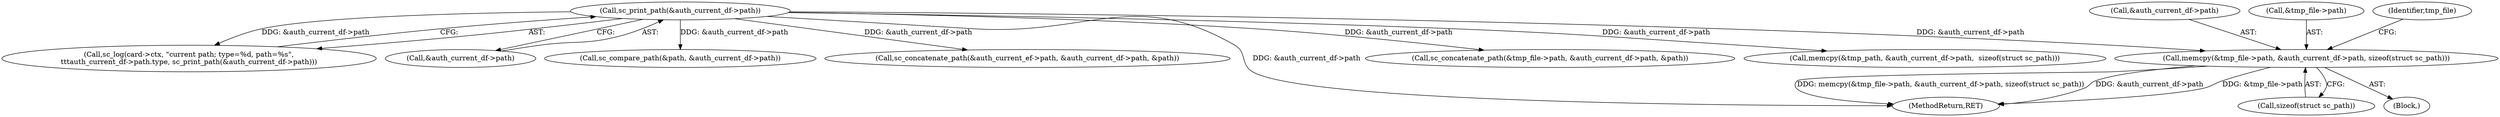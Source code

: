 digraph "0_OpenSC_8fe377e93b4b56060e5bbfb6f3142ceaeca744fa_12@API" {
"1000223" [label="(Call,memcpy(&tmp_file->path, &auth_current_df->path, sizeof(struct sc_path)))"];
"1000157" [label="(Call,sc_print_path(&auth_current_df->path))"];
"1000232" [label="(Call,sizeof(struct sc_path))"];
"1000264" [label="(Call,sc_concatenate_path(&tmp_file->path, &auth_current_df->path, &path))"];
"1000436" [label="(Call,memcpy(&tmp_path, &auth_current_df->path,  sizeof(struct sc_path)))"];
"1000157" [label="(Call,sc_print_path(&auth_current_df->path))"];
"1000147" [label="(Call,sc_log(card->ctx, \"current path; type=%d, path=%s\",\n\t\t\tauth_current_df->path.type, sc_print_path(&auth_current_df->path)))"];
"1000228" [label="(Call,&auth_current_df->path)"];
"1000223" [label="(Call,memcpy(&tmp_file->path, &auth_current_df->path, sizeof(struct sc_path)))"];
"1000158" [label="(Call,&auth_current_df->path)"];
"1000542" [label="(Call,sc_compare_path(&path, &auth_current_df->path))"];
"1000224" [label="(Call,&tmp_file->path)"];
"1000289" [label="(Call,sc_concatenate_path(&auth_current_ef->path, &auth_current_df->path, &path))"];
"1000238" [label="(Identifier,tmp_file)"];
"1000570" [label="(MethodReturn,RET)"];
"1000222" [label="(Block,)"];
"1000223" -> "1000222"  [label="AST: "];
"1000223" -> "1000232"  [label="CFG: "];
"1000224" -> "1000223"  [label="AST: "];
"1000228" -> "1000223"  [label="AST: "];
"1000232" -> "1000223"  [label="AST: "];
"1000238" -> "1000223"  [label="CFG: "];
"1000223" -> "1000570"  [label="DDG: memcpy(&tmp_file->path, &auth_current_df->path, sizeof(struct sc_path))"];
"1000223" -> "1000570"  [label="DDG: &auth_current_df->path"];
"1000223" -> "1000570"  [label="DDG: &tmp_file->path"];
"1000157" -> "1000223"  [label="DDG: &auth_current_df->path"];
"1000157" -> "1000147"  [label="AST: "];
"1000157" -> "1000158"  [label="CFG: "];
"1000158" -> "1000157"  [label="AST: "];
"1000147" -> "1000157"  [label="CFG: "];
"1000157" -> "1000570"  [label="DDG: &auth_current_df->path"];
"1000157" -> "1000147"  [label="DDG: &auth_current_df->path"];
"1000157" -> "1000264"  [label="DDG: &auth_current_df->path"];
"1000157" -> "1000289"  [label="DDG: &auth_current_df->path"];
"1000157" -> "1000436"  [label="DDG: &auth_current_df->path"];
"1000157" -> "1000542"  [label="DDG: &auth_current_df->path"];
}
